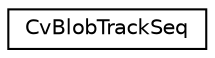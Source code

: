 digraph "Graphical Class Hierarchy"
{
 // LATEX_PDF_SIZE
  edge [fontname="Helvetica",fontsize="10",labelfontname="Helvetica",labelfontsize="10"];
  node [fontname="Helvetica",fontsize="10",shape=record];
  rankdir="LR";
  Node0 [label="CvBlobTrackSeq",height=0.2,width=0.4,color="black", fillcolor="white", style="filled",URL="$class_cv_blob_track_seq.html",tooltip=" "];
}
